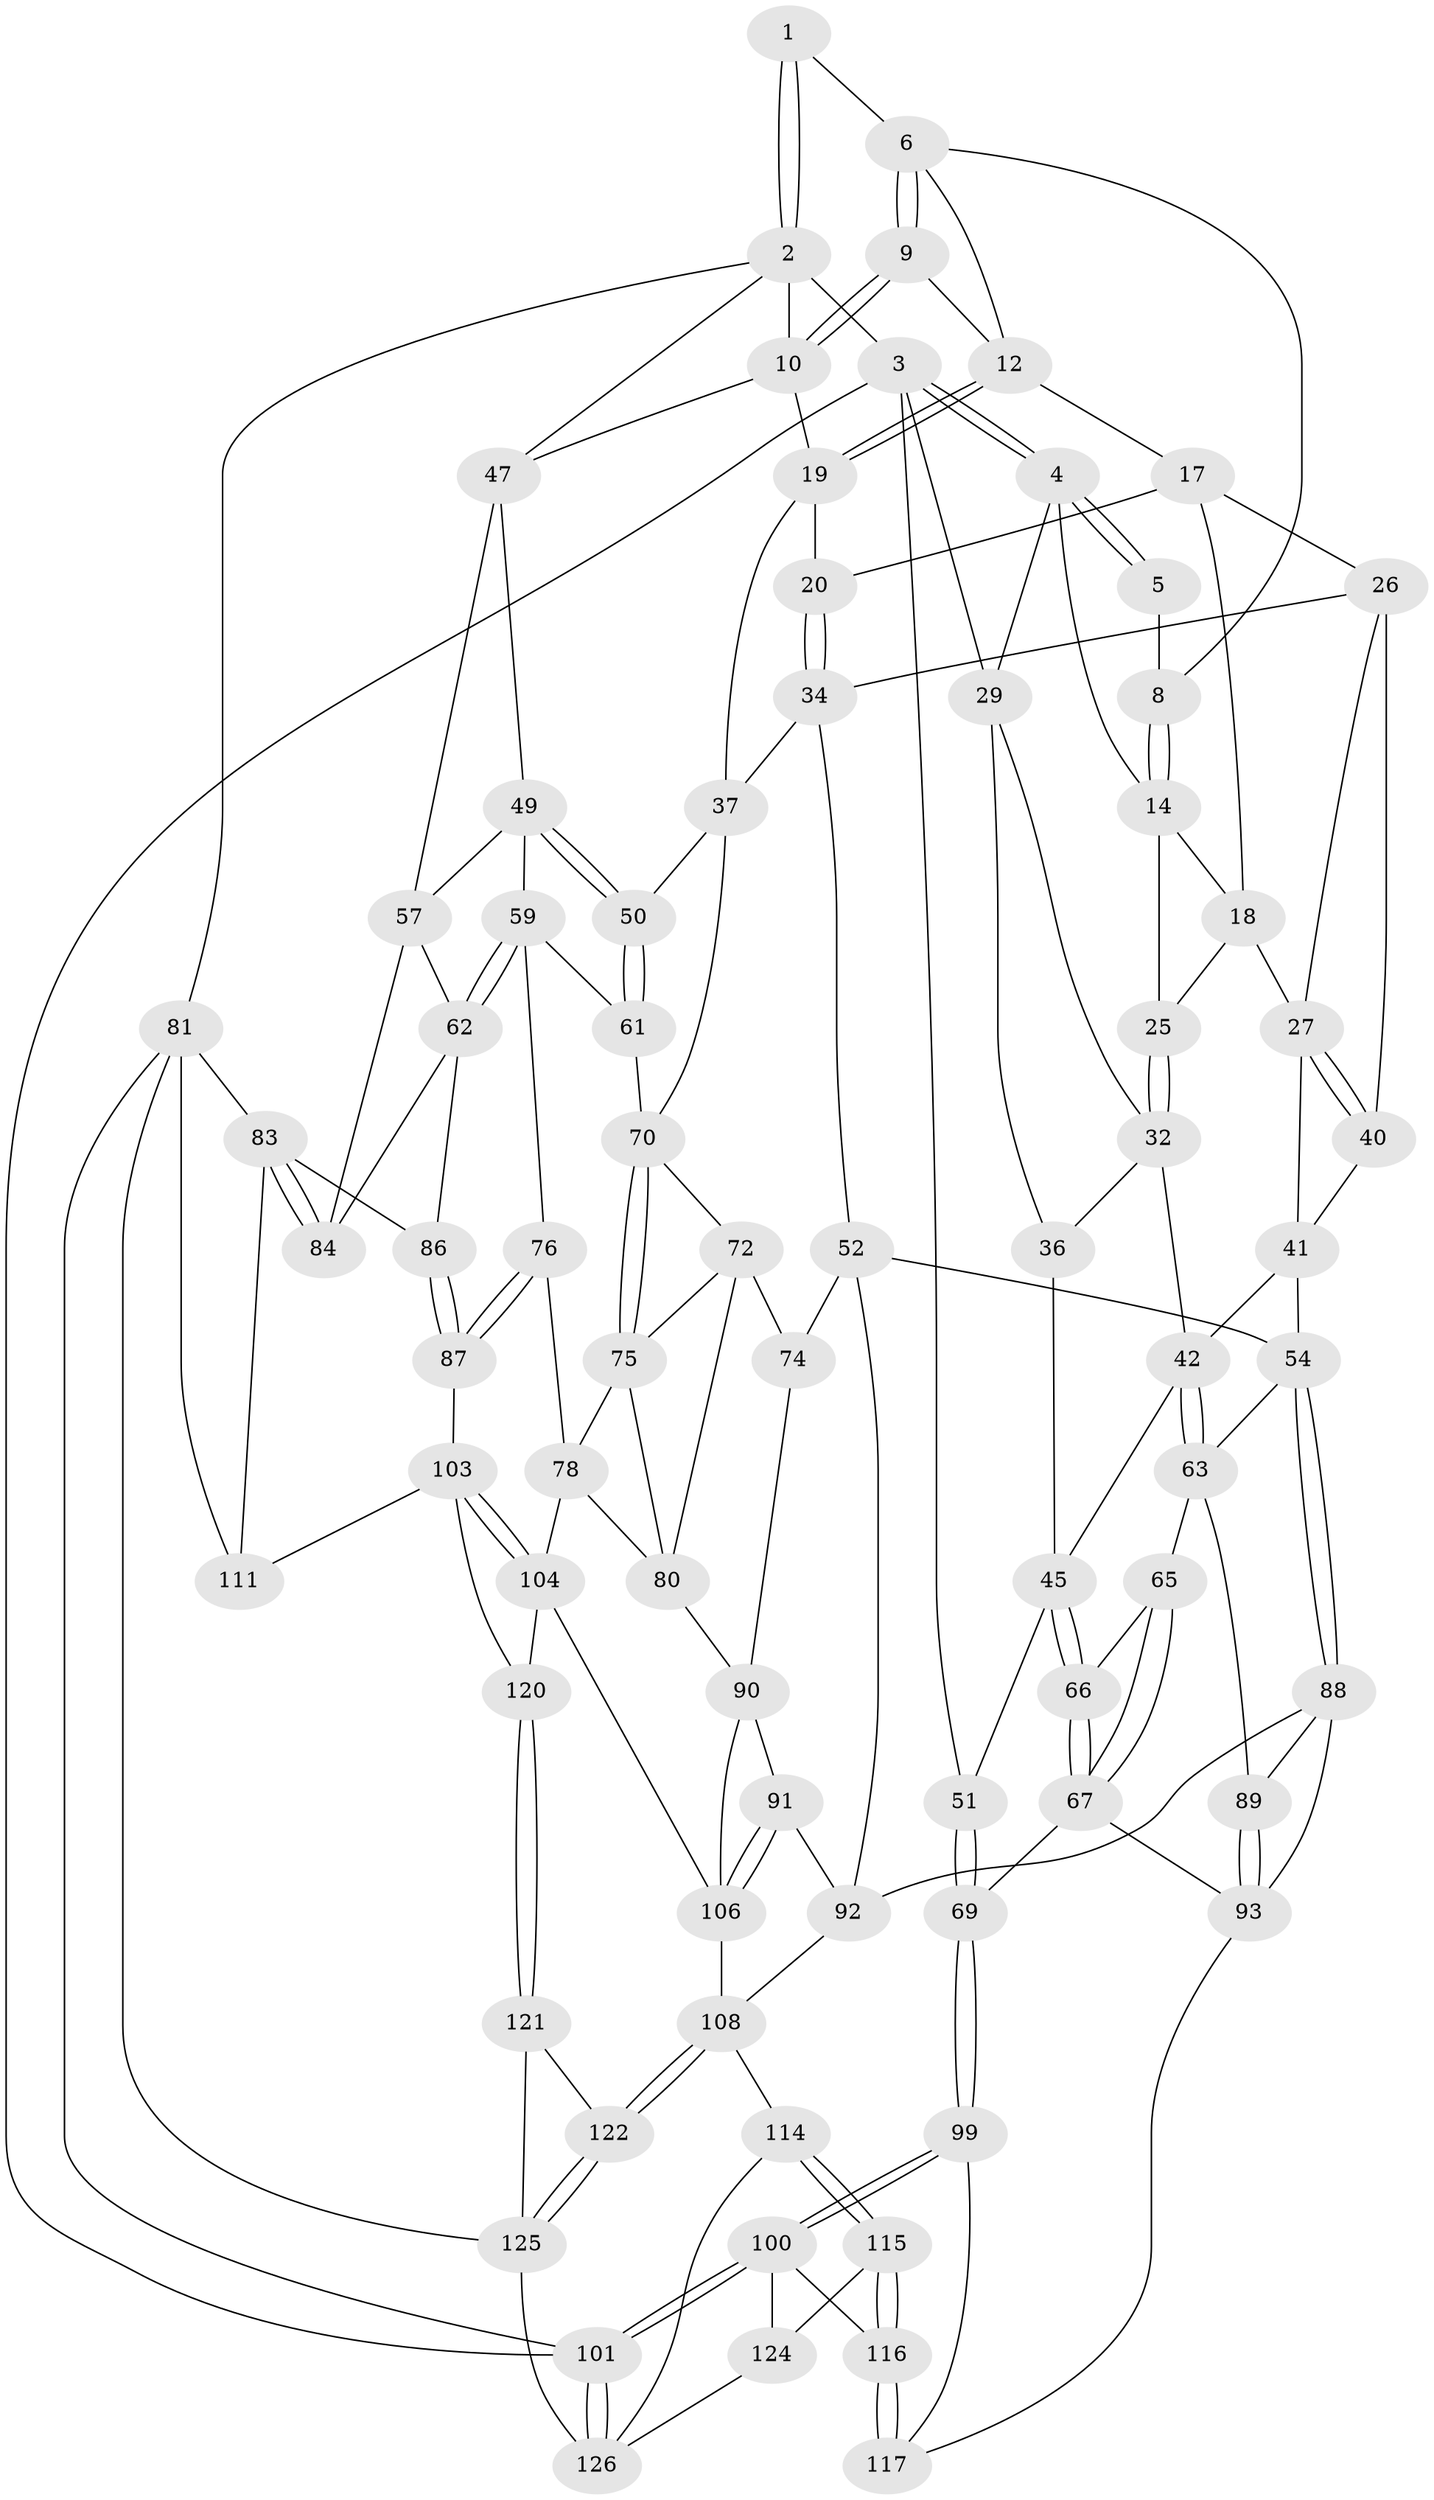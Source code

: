 // original degree distribution, {3: 0.015625, 6: 0.21875, 5: 0.53125, 4: 0.234375}
// Generated by graph-tools (version 1.1) at 2025/11/02/27/25 16:11:54]
// undirected, 78 vertices, 177 edges
graph export_dot {
graph [start="1"]
  node [color=gray90,style=filled];
  1 [pos="+0.6792209238387099+0"];
  2 [pos="+1+0",super="+11"];
  3 [pos="+0+0",super="+31"];
  4 [pos="+0.1650464475070145+0",super="+16"];
  5 [pos="+0.42883751894171795+0"];
  6 [pos="+0.6819030138993368+0",super="+7"];
  8 [pos="+0.46671065001074363+0.07574899882779777"];
  9 [pos="+0.6886572172671744+0.025854826201665678"];
  10 [pos="+0.9318744189151382+0.12943573126396365",super="+22"];
  12 [pos="+0.6827757591523681+0.12035208407440758",super="+13"];
  14 [pos="+0.45563462015511874+0.10584077307083894",super="+15"];
  17 [pos="+0.5124123445917003+0.20761554771914992",super="+21"];
  18 [pos="+0.4940138704520121+0.19556339192612973",super="+24"];
  19 [pos="+0.7216001700109519+0.2101142798381367",super="+23"];
  20 [pos="+0.6054288652987021+0.26165392089996625"];
  25 [pos="+0.29623212545289634+0.2010622441329617"];
  26 [pos="+0.48895947362390857+0.2909821781909386",super="+35"];
  27 [pos="+0.40123285713691065+0.28566010289382876",super="+28"];
  29 [pos="+0.1468916414849214+0.16292106681185245",super="+30"];
  32 [pos="+0.15380209392716926+0.369416698509857",super="+33"];
  34 [pos="+0.5716744334091454+0.43771997872531276",super="+39"];
  36 [pos="+0.028326309503288502+0.3206072774642172"];
  37 [pos="+0.7158330912122457+0.35065470592284115",super="+38"];
  40 [pos="+0.4255182947274545+0.37004928334875514"];
  41 [pos="+0.31776941329618874+0.26703747348444173",super="+44"];
  42 [pos="+0.22418165141009294+0.40222764053506055",super="+43"];
  45 [pos="+0.10596272017341177+0.41967558466398025",super="+46"];
  47 [pos="+1+0.30880021176825856",super="+48"];
  49 [pos="+0.8836229433177355+0.38541313958617096",super="+56"];
  50 [pos="+0.7971871051031223+0.45247880152119563"];
  51 [pos="+0+0.42627718087596"];
  52 [pos="+0.5495612919279853+0.473196009202441",super="+53"];
  54 [pos="+0.3717356027668957+0.520427262650299",super="+55"];
  57 [pos="+0.9257778126415656+0.4081551132593491",super="+58"];
  59 [pos="+0.8902679913578787+0.5500500056021309",super="+60"];
  61 [pos="+0.788607841450312+0.48320246987147647"];
  62 [pos="+0.941147956947582+0.5577969686018522",super="+85"];
  63 [pos="+0.3038548144021197+0.5025087500457138",super="+64"];
  65 [pos="+0.2106550936635925+0.5635005900582051"];
  66 [pos="+0.10171139559532723+0.4434330501441689"];
  67 [pos="+0+0.6054568625629203",super="+68"];
  69 [pos="+0+0.6918728976313624"];
  70 [pos="+0.7530526253590201+0.5016475777337351",super="+71"];
  72 [pos="+0.6691453209139215+0.5738945130239455",super="+73"];
  74 [pos="+0.5964649682158322+0.574311491332838"];
  75 [pos="+0.7441924636227514+0.540825527087589",super="+79"];
  76 [pos="+0.8636205053244554+0.5582214785865254",super="+77"];
  78 [pos="+0.7763377063435736+0.6231422169802673",super="+98"];
  80 [pos="+0.6566063715056515+0.6202042477751396",super="+94"];
  81 [pos="+1+1",super="+82"];
  83 [pos="+1+0.6051943811912354",super="+110"];
  84 [pos="+1+0.5756226877171486"];
  86 [pos="+0.9131454744946185+0.6842422269620566"];
  87 [pos="+0.8574589021746669+0.7131848553140161",super="+102"];
  88 [pos="+0.29205799831417684+0.6512606717548111",super="+97"];
  89 [pos="+0.21335219935817315+0.6321430510042867"];
  90 [pos="+0.5641617423398989+0.6217846973271214",super="+95"];
  91 [pos="+0.5152025175060319+0.663260356997322"];
  92 [pos="+0.41354964750264145+0.5730707381825286",super="+96"];
  93 [pos="+0.19244519276367544+0.6951624495879035",super="+105"];
  99 [pos="+0+0.7767871937880707"];
  100 [pos="+0+1",super="+123"];
  101 [pos="+0+1"];
  103 [pos="+0.8066018111237508+0.8455623147636635",super="+112"];
  104 [pos="+0.7546434696066183+0.8023413561948612",super="+113"];
  106 [pos="+0.5342024542685605+0.7539501616844791",super="+107"];
  108 [pos="+0.48827289604923907+0.8148161347694957",super="+109"];
  111 [pos="+0.9133776065827951+0.865568264489595"];
  114 [pos="+0.3721282759812237+0.8858964797069535"];
  115 [pos="+0.27302188950762624+0.8676577487015451"];
  116 [pos="+0.21686875049912696+0.7663710948814351",super="+119"];
  117 [pos="+0.21667308370618313+0.7654394725714277",super="+118"];
  120 [pos="+0.757537609273106+0.9230020030288643"];
  121 [pos="+0.734788801379171+0.9687178872014598"];
  122 [pos="+0.5412579270748226+0.9027165143663369"];
  124 [pos="+0.21921172153927818+0.9177324484353772"];
  125 [pos="+0.43044077069788544+1",super="+128"];
  126 [pos="+0.38231042628065537+1",super="+127"];
  1 -- 2;
  1 -- 2;
  1 -- 6;
  2 -- 3;
  2 -- 81;
  2 -- 10;
  2 -- 47;
  3 -- 4;
  3 -- 4;
  3 -- 101;
  3 -- 51;
  3 -- 29;
  4 -- 5;
  4 -- 5;
  4 -- 29;
  4 -- 14;
  5 -- 8;
  6 -- 9;
  6 -- 9;
  6 -- 8;
  6 -- 12;
  8 -- 14;
  8 -- 14;
  9 -- 10;
  9 -- 10;
  9 -- 12;
  10 -- 19;
  10 -- 47;
  12 -- 19;
  12 -- 19;
  12 -- 17;
  14 -- 18;
  14 -- 25;
  17 -- 18;
  17 -- 26;
  17 -- 20;
  18 -- 25;
  18 -- 27;
  19 -- 20;
  19 -- 37;
  20 -- 34;
  20 -- 34;
  25 -- 32;
  25 -- 32;
  26 -- 27;
  26 -- 40;
  26 -- 34;
  27 -- 40;
  27 -- 40;
  27 -- 41;
  29 -- 32;
  29 -- 36;
  32 -- 36;
  32 -- 42;
  34 -- 52;
  34 -- 37;
  36 -- 45;
  37 -- 50;
  37 -- 70;
  40 -- 41;
  41 -- 42;
  41 -- 54;
  42 -- 63;
  42 -- 63;
  42 -- 45;
  45 -- 66;
  45 -- 66;
  45 -- 51;
  47 -- 57;
  47 -- 49;
  49 -- 50;
  49 -- 50;
  49 -- 59;
  49 -- 57;
  50 -- 61;
  50 -- 61;
  51 -- 69;
  51 -- 69;
  52 -- 74;
  52 -- 54;
  52 -- 92;
  54 -- 88;
  54 -- 88;
  54 -- 63;
  57 -- 62;
  57 -- 84;
  59 -- 62;
  59 -- 62;
  59 -- 76;
  59 -- 61;
  61 -- 70;
  62 -- 86;
  62 -- 84;
  63 -- 65;
  63 -- 89;
  65 -- 66;
  65 -- 67;
  65 -- 67;
  66 -- 67;
  66 -- 67;
  67 -- 69;
  67 -- 93;
  69 -- 99;
  69 -- 99;
  70 -- 75;
  70 -- 75;
  70 -- 72;
  72 -- 75;
  72 -- 74;
  72 -- 80;
  74 -- 90;
  75 -- 80;
  75 -- 78;
  76 -- 87 [weight=2];
  76 -- 87;
  76 -- 78;
  78 -- 104;
  78 -- 80;
  80 -- 90;
  81 -- 101;
  81 -- 125;
  81 -- 83;
  81 -- 111;
  83 -- 84;
  83 -- 84;
  83 -- 86;
  83 -- 111;
  86 -- 87;
  86 -- 87;
  87 -- 103;
  88 -- 89;
  88 -- 92;
  88 -- 93;
  89 -- 93;
  89 -- 93;
  90 -- 91;
  90 -- 106;
  91 -- 92;
  91 -- 106;
  91 -- 106;
  92 -- 108;
  93 -- 117;
  99 -- 100;
  99 -- 100;
  99 -- 117;
  100 -- 101;
  100 -- 101;
  100 -- 124;
  100 -- 116;
  101 -- 126;
  101 -- 126;
  103 -- 104;
  103 -- 104;
  103 -- 120;
  103 -- 111;
  104 -- 106;
  104 -- 120;
  106 -- 108;
  108 -- 122;
  108 -- 122;
  108 -- 114;
  114 -- 115;
  114 -- 115;
  114 -- 126;
  115 -- 116;
  115 -- 116;
  115 -- 124;
  116 -- 117 [weight=2];
  116 -- 117;
  120 -- 121;
  120 -- 121;
  121 -- 122;
  121 -- 125;
  122 -- 125;
  122 -- 125;
  124 -- 126;
  125 -- 126;
}
